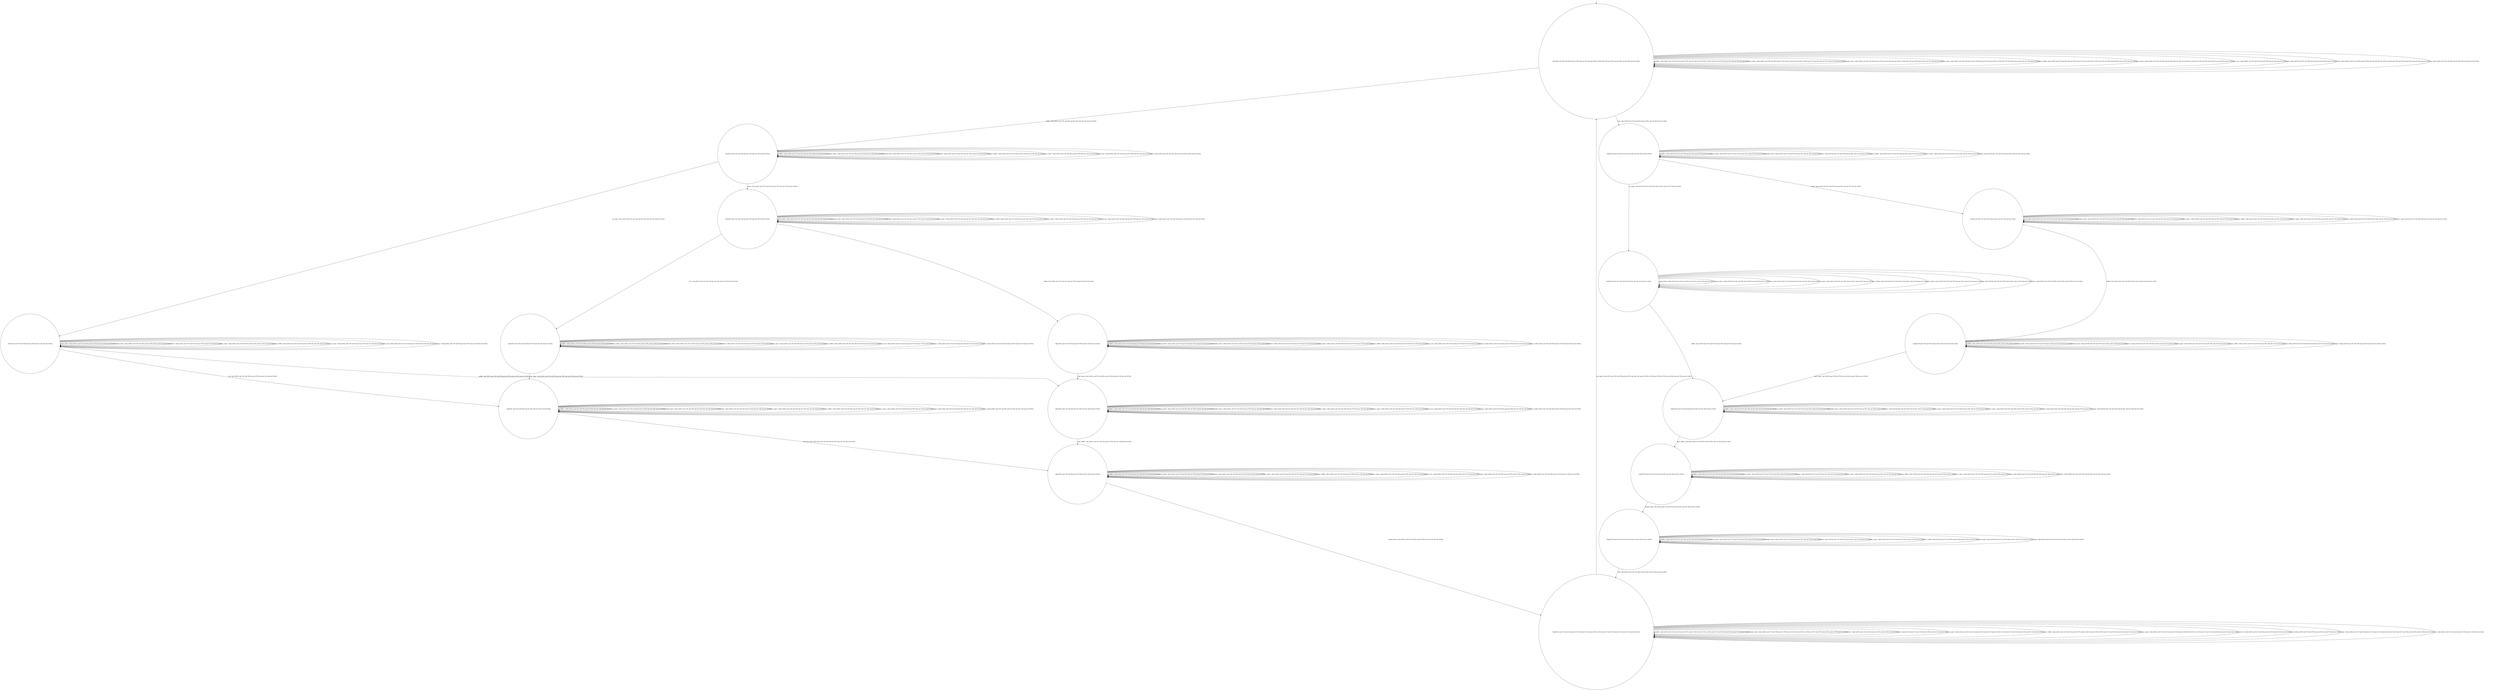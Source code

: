 digraph g {
	edge [lblstyle="above, sloped"];
	s0 [shape="circle" label="0@[((DOL and COF and TEA and not TON and not CAP and not EUR) or (EUR and COF and TON and not DOL and not TEA and not CAP))]"];
	s1 [shape="circle" label="1@[((DOL and COF and TEA and not TON and not CAP and not EUR))]"];
	s2 [shape="circle" label="2@[((DOL and COF and TEA and not TON and not CAP and not EUR))]"];
	s3 [shape="circle" label="3@[((DOL and COF and TEA and not TON and not CAP and not EUR))]"];
	s4 [shape="circle" label="4@[((DOL and COF and TEA and not TON and not CAP and not EUR))]"];
	s5 [shape="circle" label="5@[((DOL and COF and TEA and not TON and not CAP and not EUR))]"];
	s6 [shape="circle" label="6@[((DOL and COF and TEA and not TON and not CAP and not EUR))]"];
	s7 [shape="circle" label="7@[((DOL and COF and TEA and not TON and not CAP and not EUR))]"];
	s8 [shape="circle" label="8@[((DOL and COF and TEA and not TON and not CAP and not EUR))]"];
	s9 [shape="circle" label="9@[((DOL and COF and TEA and not TON and not CAP and not EUR) or (EUR and COF and TON and not DOL and not TEA and not CAP))]"];
	s10 [shape="circle" label="10@[((EUR and COF and TON and not DOL and not TEA and not CAP))]"];
	s11 [shape="circle" label="11@[((EUR and COF and TON and not DOL and not TEA and not CAP))]"];
	s12 [shape="circle" label="12@[((EUR and COF and TON and not DOL and not TEA and not CAP))]"];
	s13 [shape="circle" label="13@[((EUR and COF and TON and not DOL and not TEA and not CAP))]"];
	s14 [shape="circle" label="14@[((EUR and COF and TON and not DOL and not TEA and not CAP))]"];
	s15 [shape="circle" label="15@[((EUR and COF and TON and not DOL and not TEA and not CAP))]"];
	s16 [shape="circle" label="16@[((EUR and COF and TON and not DOL and not TEA and not CAP))]"];
	s0 -> s0 [label="coffee / nok() [((DOL and COF and TEA and not TON and not CAP and not EUR) or (EUR and COF and TON and not DOL and not TEA and not CAP))]"];
	s0 -> s0 [label="cup_taken / nok() [((DOL and COF and TEA and not TON and not CAP and not EUR) or (EUR and COF and TON and not DOL and not TEA and not CAP))]"];
	s0 -> s0 [label="display_done / nok() [((DOL and COF and TEA and not TON and not CAP and not EUR) or (EUR and COF and TON and not DOL and not TEA and not CAP))]"];
	s0 -> s1 [label="dollar / ok() [((DOL and COF and TEA and not TON and not CAP and not EUR))]"];
	s0 -> s10 [label="euro / ok() [((EUR and COF and TON and not DOL and not TEA and not CAP))]"];
	s0 -> s0 [label="no_sugar / nok() [((DOL and COF and TEA and not TON and not CAP and not EUR) or (EUR and COF and TON and not DOL and not TEA and not CAP))]"];
	s0 -> s0 [label="pour_coffee / nok() [((DOL and COF and TEA and not TON and not CAP and not EUR) or (EUR and COF and TON and not DOL and not TEA and not CAP))]"];
	s0 -> s0 [label="pour_sugar / nok() [((DOL and COF and TEA and not TON and not CAP and not EUR) or (EUR and COF and TON and not DOL and not TEA and not CAP))]"];
	s0 -> s0 [label="pour_tea / nok() [((DOL and COF and TEA and not TON and not CAP and not EUR))]"];
	s0 -> s0 [label="ring / nok() [((EUR and COF and TON and not DOL and not TEA and not CAP))]"];
	s0 -> s0 [label="sugar / nok() [((DOL and COF and TEA and not TON and not CAP and not EUR) or (EUR and COF and TON and not DOL and not TEA and not CAP))]"];
	s0 -> s0 [label="tea / nok() [((DOL and COF and TEA and not TON and not CAP and not EUR))]"];
	s1 -> s1 [label="coffee / nok() [((DOL and COF and TEA and not TON and not CAP and not EUR))]"];
	s1 -> s1 [label="cup_taken / nok() [((DOL and COF and TEA and not TON and not CAP and not EUR))]"];
	s1 -> s1 [label="display_done / nok() [((DOL and COF and TEA and not TON and not CAP and not EUR))]"];
	s1 -> s1 [label="dollar / nok() [((DOL and COF and TEA and not TON and not CAP and not EUR))]"];
	s1 -> s2 [label="no_sugar / ok() [((DOL and COF and TEA and not TON and not CAP and not EUR))]"];
	s1 -> s1 [label="pour_coffee / nok() [((DOL and COF and TEA and not TON and not CAP and not EUR))]"];
	s1 -> s1 [label="pour_sugar / nok() [((DOL and COF and TEA and not TON and not CAP and not EUR))]"];
	s1 -> s1 [label="pour_tea / nok() [((DOL and COF and TEA and not TON and not CAP and not EUR))]"];
	s1 -> s3 [label="sugar / ok() [((DOL and COF and TEA and not TON and not CAP and not EUR))]"];
	s1 -> s1 [label="tea / nok() [((DOL and COF and TEA and not TON and not CAP and not EUR))]"];
	s2 -> s6 [label="coffee / ok() [((DOL and COF and TEA and not TON and not CAP and not EUR))]"];
	s2 -> s2 [label="cup_taken / nok() [((DOL and COF and TEA and not TON and not CAP and not EUR))]"];
	s2 -> s2 [label="display_done / nok() [((DOL and COF and TEA and not TON and not CAP and not EUR))]"];
	s2 -> s2 [label="dollar / nok() [((DOL and COF and TEA and not TON and not CAP and not EUR))]"];
	s2 -> s2 [label="no_sugar / nok() [((DOL and COF and TEA and not TON and not CAP and not EUR))]"];
	s2 -> s2 [label="pour_coffee / nok() [((DOL and COF and TEA and not TON and not CAP and not EUR))]"];
	s2 -> s2 [label="pour_sugar / nok() [((DOL and COF and TEA and not TON and not CAP and not EUR))]"];
	s2 -> s2 [label="pour_tea / nok() [((DOL and COF and TEA and not TON and not CAP and not EUR))]"];
	s2 -> s2 [label="sugar / void() [((DOL and COF and TEA and not TON and not CAP and not EUR))]"];
	s2 -> s7 [label="tea / ok() [((DOL and COF and TEA and not TON and not CAP and not EUR))]"];
	s3 -> s4 [label="coffee / ok() [((DOL and COF and TEA and not TON and not CAP and not EUR))]"];
	s3 -> s3 [label="cup_taken / nok() [((DOL and COF and TEA and not TON and not CAP and not EUR))]"];
	s3 -> s3 [label="display_done / nok() [((DOL and COF and TEA and not TON and not CAP and not EUR))]"];
	s3 -> s3 [label="dollar / nok() [((DOL and COF and TEA and not TON and not CAP and not EUR))]"];
	s3 -> s3 [label="no_sugar / void() [((DOL and COF and TEA and not TON and not CAP and not EUR))]"];
	s3 -> s3 [label="pour_coffee / nok() [((DOL and COF and TEA and not TON and not CAP and not EUR))]"];
	s3 -> s3 [label="pour_sugar / nok() [((DOL and COF and TEA and not TON and not CAP and not EUR))]"];
	s3 -> s3 [label="pour_tea / nok() [((DOL and COF and TEA and not TON and not CAP and not EUR))]"];
	s3 -> s3 [label="sugar / nok() [((DOL and COF and TEA and not TON and not CAP and not EUR))]"];
	s3 -> s5 [label="tea / ok() [((DOL and COF and TEA and not TON and not CAP and not EUR))]"];
	s4 -> s4 [label="coffee / nok() [((DOL and COF and TEA and not TON and not CAP and not EUR))]"];
	s4 -> s4 [label="cup_taken / nok() [((DOL and COF and TEA and not TON and not CAP and not EUR))]"];
	s4 -> s4 [label="display_done / nok() [((DOL and COF and TEA and not TON and not CAP and not EUR))]"];
	s4 -> s4 [label="dollar / nok() [((DOL and COF and TEA and not TON and not CAP and not EUR))]"];
	s4 -> s4 [label="no_sugar / nok() [((DOL and COF and TEA and not TON and not CAP and not EUR))]"];
	s4 -> s4 [label="pour_coffee / nok() [((DOL and COF and TEA and not TON and not CAP and not EUR))]"];
	s4 -> s6 [label="pour_sugar / ok() [((DOL and COF and TEA and not TON and not CAP and not EUR))]"];
	s4 -> s4 [label="pour_tea / nok() [((DOL and COF and TEA and not TON and not CAP and not EUR))]"];
	s4 -> s4 [label="sugar / nok() [((DOL and COF and TEA and not TON and not CAP and not EUR))]"];
	s4 -> s4 [label="tea / void() [((DOL and COF and TEA and not TON and not CAP and not EUR))]"];
	s5 -> s5 [label="coffee / void() [((DOL and COF and TEA and not TON and not CAP and not EUR))]"];
	s5 -> s5 [label="cup_taken / nok() [((DOL and COF and TEA and not TON and not CAP and not EUR))]"];
	s5 -> s5 [label="display_done / nok() [((DOL and COF and TEA and not TON and not CAP and not EUR))]"];
	s5 -> s5 [label="dollar / nok() [((DOL and COF and TEA and not TON and not CAP and not EUR))]"];
	s5 -> s5 [label="no_sugar / nok() [((DOL and COF and TEA and not TON and not CAP and not EUR))]"];
	s5 -> s5 [label="pour_coffee / nok() [((DOL and COF and TEA and not TON and not CAP and not EUR))]"];
	s5 -> s7 [label="pour_sugar / ok() [((DOL and COF and TEA and not TON and not CAP and not EUR))]"];
	s5 -> s5 [label="pour_tea / nok() [((DOL and COF and TEA and not TON and not CAP and not EUR))]"];
	s5 -> s5 [label="sugar / nok() [((DOL and COF and TEA and not TON and not CAP and not EUR))]"];
	s5 -> s5 [label="tea / nok() [((DOL and COF and TEA and not TON and not CAP and not EUR))]"];
	s6 -> s6 [label="coffee / nok() [((DOL and COF and TEA and not TON and not CAP and not EUR))]"];
	s6 -> s6 [label="cup_taken / nok() [((DOL and COF and TEA and not TON and not CAP and not EUR))]"];
	s6 -> s6 [label="display_done / nok() [((DOL and COF and TEA and not TON and not CAP and not EUR))]"];
	s6 -> s6 [label="dollar / nok() [((DOL and COF and TEA and not TON and not CAP and not EUR))]"];
	s6 -> s6 [label="no_sugar / nok() [((DOL and COF and TEA and not TON and not CAP and not EUR))]"];
	s6 -> s8 [label="pour_coffee / ok() [((DOL and COF and TEA and not TON and not CAP and not EUR))]"];
	s6 -> s6 [label="pour_sugar / nok() [((DOL and COF and TEA and not TON and not CAP and not EUR))]"];
	s6 -> s6 [label="pour_tea / nok() [((DOL and COF and TEA and not TON and not CAP and not EUR))]"];
	s6 -> s6 [label="sugar / nok() [((DOL and COF and TEA and not TON and not CAP and not EUR))]"];
	s6 -> s6 [label="tea / void() [((DOL and COF and TEA and not TON and not CAP and not EUR))]"];
	s7 -> s7 [label="coffee / void() [((DOL and COF and TEA and not TON and not CAP and not EUR))]"];
	s7 -> s7 [label="cup_taken / nok() [((DOL and COF and TEA and not TON and not CAP and not EUR))]"];
	s7 -> s7 [label="display_done / nok() [((DOL and COF and TEA and not TON and not CAP and not EUR))]"];
	s7 -> s7 [label="dollar / nok() [((DOL and COF and TEA and not TON and not CAP and not EUR))]"];
	s7 -> s7 [label="no_sugar / nok() [((DOL and COF and TEA and not TON and not CAP and not EUR))]"];
	s7 -> s7 [label="pour_coffee / nok() [((DOL and COF and TEA and not TON and not CAP and not EUR))]"];
	s7 -> s7 [label="pour_sugar / nok() [((DOL and COF and TEA and not TON and not CAP and not EUR))]"];
	s7 -> s8 [label="pour_tea / ok() [((DOL and COF and TEA and not TON and not CAP and not EUR))]"];
	s7 -> s7 [label="sugar / nok() [((DOL and COF and TEA and not TON and not CAP and not EUR))]"];
	s7 -> s7 [label="tea / nok() [((DOL and COF and TEA and not TON and not CAP and not EUR))]"];
	s8 -> s8 [label="coffee / nok() [((DOL and COF and TEA and not TON and not CAP and not EUR))]"];
	s8 -> s8 [label="cup_taken / nok() [((DOL and COF and TEA and not TON and not CAP and not EUR))]"];
	s8 -> s9 [label="display_done / ok() [((DOL and COF and TEA and not TON and not CAP and not EUR))]"];
	s8 -> s8 [label="dollar / nok() [((DOL and COF and TEA and not TON and not CAP and not EUR))]"];
	s8 -> s8 [label="no_sugar / nok() [((DOL and COF and TEA and not TON and not CAP and not EUR))]"];
	s8 -> s8 [label="pour_coffee / nok() [((DOL and COF and TEA and not TON and not CAP and not EUR))]"];
	s8 -> s8 [label="pour_sugar / nok() [((DOL and COF and TEA and not TON and not CAP and not EUR))]"];
	s8 -> s8 [label="pour_tea / nok() [((DOL and COF and TEA and not TON and not CAP and not EUR))]"];
	s8 -> s8 [label="sugar / nok() [((DOL and COF and TEA and not TON and not CAP and not EUR))]"];
	s8 -> s8 [label="tea / nok() [((DOL and COF and TEA and not TON and not CAP and not EUR))]"];
	s9 -> s9 [label="coffee / nok() [((DOL and COF and TEA and not TON and not CAP and not EUR) or (EUR and COF and TON and not DOL and not TEA and not CAP))]"];
	s9 -> s0 [label="cup_taken / ok() [((DOL and COF and TEA and not TON and not CAP and not EUR) or (EUR and COF and TON and not DOL and not TEA and not CAP))]"];
	s9 -> s9 [label="display_done / nok() [((DOL and COF and TEA and not TON and not CAP and not EUR) or (EUR and COF and TON and not DOL and not TEA and not CAP))]"];
	s9 -> s9 [label="dollar / nok() [((DOL and COF and TEA and not TON and not CAP and not EUR))]"];
	s9 -> s9 [label="euro / nok() [((EUR and COF and TON and not DOL and not TEA and not CAP))]"];
	s9 -> s9 [label="no_sugar / nok() [((DOL and COF and TEA and not TON and not CAP and not EUR) or (EUR and COF and TON and not DOL and not TEA and not CAP))]"];
	s9 -> s9 [label="pour_coffee / nok() [((DOL and COF and TEA and not TON and not CAP and not EUR) or (EUR and COF and TON and not DOL and not TEA and not CAP))]"];
	s9 -> s9 [label="pour_sugar / nok() [((DOL and COF and TEA and not TON and not CAP and not EUR) or (EUR and COF and TON and not DOL and not TEA and not CAP))]"];
	s9 -> s9 [label="pour_tea / nok() [((DOL and COF and TEA and not TON and not CAP and not EUR))]"];
	s9 -> s9 [label="ring / nok() [((EUR and COF and TON and not DOL and not TEA and not CAP))]"];
	s9 -> s9 [label="sugar / nok() [((DOL and COF and TEA and not TON and not CAP and not EUR) or (EUR and COF and TON and not DOL and not TEA and not CAP))]"];
	s9 -> s9 [label="tea / nok() [((DOL and COF and TEA and not TON and not CAP and not EUR))]"];
	s10 -> s10 [label="coffee / nok() [((EUR and COF and TON and not DOL and not TEA and not CAP))]"];
	s10 -> s10 [label="cup_taken / nok() [((EUR and COF and TON and not DOL and not TEA and not CAP))]"];
	s10 -> s10 [label="display_done / nok() [((EUR and COF and TON and not DOL and not TEA and not CAP))]"];
	s10 -> s10 [label="euro / nok() [((EUR and COF and TON and not DOL and not TEA and not CAP))]"];
	s10 -> s11 [label="no_sugar / ok() [((EUR and COF and TON and not DOL and not TEA and not CAP))]"];
	s10 -> s10 [label="pour_coffee / nok() [((EUR and COF and TON and not DOL and not TEA and not CAP))]"];
	s10 -> s10 [label="pour_sugar / nok() [((EUR and COF and TON and not DOL and not TEA and not CAP))]"];
	s10 -> s10 [label="ring / nok() [((EUR and COF and TON and not DOL and not TEA and not CAP))]"];
	s10 -> s12 [label="sugar / ok() [((EUR and COF and TON and not DOL and not TEA and not CAP))]"];
	s11 -> s14 [label="coffee / ok() [((EUR and COF and TON and not DOL and not TEA and not CAP))]"];
	s11 -> s11 [label="cup_taken / nok() [((EUR and COF and TON and not DOL and not TEA and not CAP))]"];
	s11 -> s11 [label="display_done / nok() [((EUR and COF and TON and not DOL and not TEA and not CAP))]"];
	s11 -> s11 [label="euro / nok() [((EUR and COF and TON and not DOL and not TEA and not CAP))]"];
	s11 -> s11 [label="no_sugar / nok() [((EUR and COF and TON and not DOL and not TEA and not CAP))]"];
	s11 -> s11 [label="pour_coffee / nok() [((EUR and COF and TON and not DOL and not TEA and not CAP))]"];
	s11 -> s11 [label="pour_sugar / nok() [((EUR and COF and TON and not DOL and not TEA and not CAP))]"];
	s11 -> s11 [label="ring / nok() [((EUR and COF and TON and not DOL and not TEA and not CAP))]"];
	s11 -> s11 [label="sugar / void() [((EUR and COF and TON and not DOL and not TEA and not CAP))]"];
	s12 -> s13 [label="coffee / ok() [((EUR and COF and TON and not DOL and not TEA and not CAP))]"];
	s12 -> s12 [label="cup_taken / nok() [((EUR and COF and TON and not DOL and not TEA and not CAP))]"];
	s12 -> s12 [label="display_done / nok() [((EUR and COF and TON and not DOL and not TEA and not CAP))]"];
	s12 -> s12 [label="euro / nok() [((EUR and COF and TON and not DOL and not TEA and not CAP))]"];
	s12 -> s12 [label="no_sugar / void() [((EUR and COF and TON and not DOL and not TEA and not CAP))]"];
	s12 -> s12 [label="pour_coffee / nok() [((EUR and COF and TON and not DOL and not TEA and not CAP))]"];
	s12 -> s12 [label="pour_sugar / nok() [((EUR and COF and TON and not DOL and not TEA and not CAP))]"];
	s12 -> s12 [label="ring / nok() [((EUR and COF and TON and not DOL and not TEA and not CAP))]"];
	s12 -> s12 [label="sugar / nok() [((EUR and COF and TON and not DOL and not TEA and not CAP))]"];
	s13 -> s13 [label="coffee / nok() [((EUR and COF and TON and not DOL and not TEA and not CAP))]"];
	s13 -> s13 [label="cup_taken / nok() [((EUR and COF and TON and not DOL and not TEA and not CAP))]"];
	s13 -> s13 [label="display_done / nok() [((EUR and COF and TON and not DOL and not TEA and not CAP))]"];
	s13 -> s13 [label="euro / nok() [((EUR and COF and TON and not DOL and not TEA and not CAP))]"];
	s13 -> s13 [label="no_sugar / nok() [((EUR and COF and TON and not DOL and not TEA and not CAP))]"];
	s13 -> s13 [label="pour_coffee / nok() [((EUR and COF and TON and not DOL and not TEA and not CAP))]"];
	s13 -> s14 [label="pour_sugar / ok() [((EUR and COF and TON and not DOL and not TEA and not CAP))]"];
	s13 -> s13 [label="ring / nok() [((EUR and COF and TON and not DOL and not TEA and not CAP))]"];
	s13 -> s13 [label="sugar / nok() [((EUR and COF and TON and not DOL and not TEA and not CAP))]"];
	s14 -> s14 [label="coffee / nok() [((EUR and COF and TON and not DOL and not TEA and not CAP))]"];
	s14 -> s14 [label="cup_taken / nok() [((EUR and COF and TON and not DOL and not TEA and not CAP))]"];
	s14 -> s14 [label="display_done / nok() [((EUR and COF and TON and not DOL and not TEA and not CAP))]"];
	s14 -> s14 [label="euro / nok() [((EUR and COF and TON and not DOL and not TEA and not CAP))]"];
	s14 -> s14 [label="no_sugar / nok() [((EUR and COF and TON and not DOL and not TEA and not CAP))]"];
	s14 -> s15 [label="pour_coffee / ok() [((EUR and COF and TON and not DOL and not TEA and not CAP))]"];
	s14 -> s14 [label="pour_sugar / nok() [((EUR and COF and TON and not DOL and not TEA and not CAP))]"];
	s14 -> s14 [label="ring / nok() [((EUR and COF and TON and not DOL and not TEA and not CAP))]"];
	s14 -> s14 [label="sugar / nok() [((EUR and COF and TON and not DOL and not TEA and not CAP))]"];
	s15 -> s15 [label="coffee / nok() [((EUR and COF and TON and not DOL and not TEA and not CAP))]"];
	s15 -> s15 [label="cup_taken / nok() [((EUR and COF and TON and not DOL and not TEA and not CAP))]"];
	s15 -> s16 [label="display_done / ok() [((EUR and COF and TON and not DOL and not TEA and not CAP))]"];
	s15 -> s15 [label="euro / nok() [((EUR and COF and TON and not DOL and not TEA and not CAP))]"];
	s15 -> s15 [label="no_sugar / nok() [((EUR and COF and TON and not DOL and not TEA and not CAP))]"];
	s15 -> s15 [label="pour_coffee / nok() [((EUR and COF and TON and not DOL and not TEA and not CAP))]"];
	s15 -> s15 [label="pour_sugar / nok() [((EUR and COF and TON and not DOL and not TEA and not CAP))]"];
	s15 -> s15 [label="ring / nok() [((EUR and COF and TON and not DOL and not TEA and not CAP))]"];
	s15 -> s15 [label="sugar / nok() [((EUR and COF and TON and not DOL and not TEA and not CAP))]"];
	s16 -> s16 [label="coffee / nok() [((EUR and COF and TON and not DOL and not TEA and not CAP))]"];
	s16 -> s16 [label="cup_taken / nok() [((EUR and COF and TON and not DOL and not TEA and not CAP))]"];
	s16 -> s16 [label="display_done / nok() [((EUR and COF and TON and not DOL and not TEA and not CAP))]"];
	s16 -> s16 [label="euro / nok() [((EUR and COF and TON and not DOL and not TEA and not CAP))]"];
	s16 -> s16 [label="no_sugar / nok() [((EUR and COF and TON and not DOL and not TEA and not CAP))]"];
	s16 -> s16 [label="pour_coffee / nok() [((EUR and COF and TON and not DOL and not TEA and not CAP))]"];
	s16 -> s16 [label="pour_sugar / nok() [((EUR and COF and TON and not DOL and not TEA and not CAP))]"];
	s16 -> s9 [label="ring / ok() [((EUR and COF and TON and not DOL and not TEA and not CAP))]"];
	s16 -> s16 [label="sugar / nok() [((EUR and COF and TON and not DOL and not TEA and not CAP))]"];
	__start0 [label="" shape="none" width="0" height="0"];
	__start0 -> s0;
}